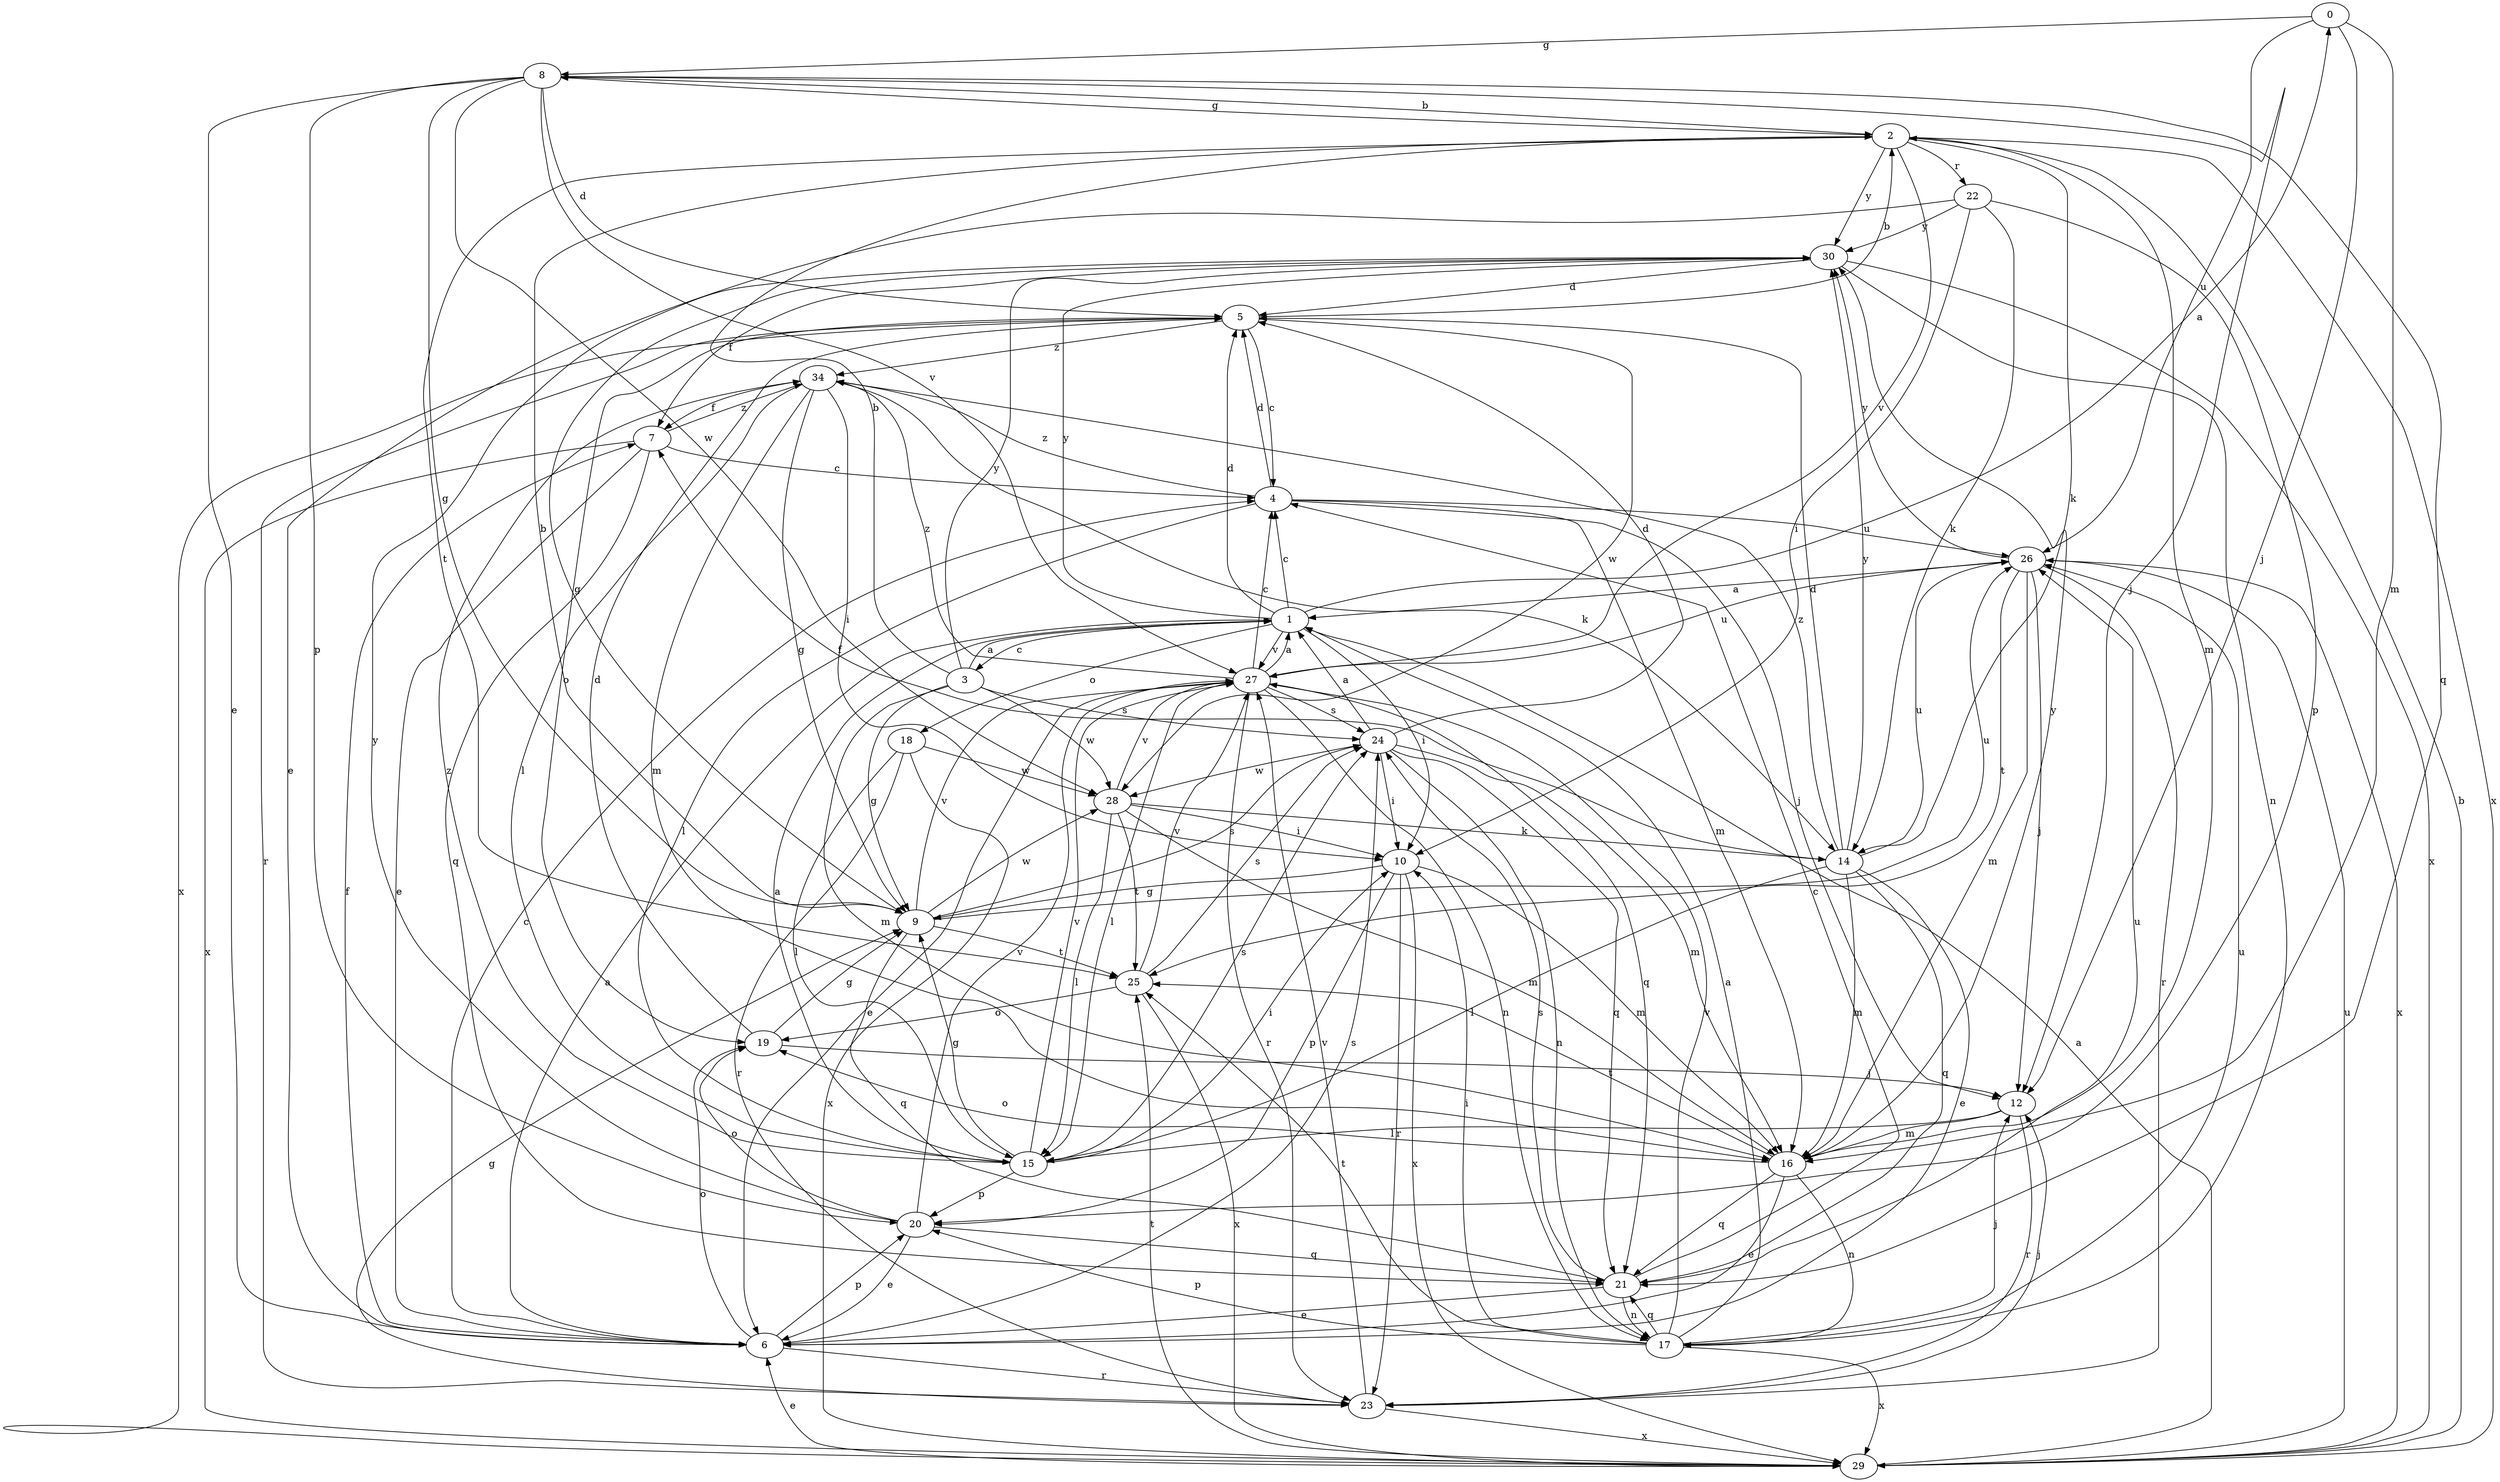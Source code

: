 strict digraph  {
0;
1;
2;
3;
4;
5;
6;
7;
8;
9;
10;
12;
14;
15;
16;
17;
18;
19;
20;
21;
22;
23;
24;
25;
26;
27;
28;
29;
30;
34;
0 -> 8  [label=g];
0 -> 12  [label=j];
0 -> 16  [label=m];
0 -> 26  [label=u];
1 -> 0  [label=a];
1 -> 3  [label=c];
1 -> 4  [label=c];
1 -> 5  [label=d];
1 -> 10  [label=i];
1 -> 18  [label=o];
1 -> 27  [label=v];
1 -> 30  [label=y];
2 -> 8  [label=g];
2 -> 14  [label=k];
2 -> 16  [label=m];
2 -> 22  [label=r];
2 -> 25  [label=t];
2 -> 27  [label=v];
2 -> 29  [label=x];
2 -> 30  [label=y];
3 -> 1  [label=a];
3 -> 2  [label=b];
3 -> 9  [label=g];
3 -> 16  [label=m];
3 -> 24  [label=s];
3 -> 28  [label=w];
3 -> 30  [label=y];
4 -> 5  [label=d];
4 -> 12  [label=j];
4 -> 15  [label=l];
4 -> 16  [label=m];
4 -> 26  [label=u];
4 -> 34  [label=z];
5 -> 2  [label=b];
5 -> 4  [label=c];
5 -> 19  [label=o];
5 -> 23  [label=r];
5 -> 28  [label=w];
5 -> 29  [label=x];
5 -> 34  [label=z];
6 -> 1  [label=a];
6 -> 4  [label=c];
6 -> 7  [label=f];
6 -> 19  [label=o];
6 -> 20  [label=p];
6 -> 23  [label=r];
6 -> 24  [label=s];
7 -> 4  [label=c];
7 -> 6  [label=e];
7 -> 21  [label=q];
7 -> 29  [label=x];
7 -> 34  [label=z];
8 -> 2  [label=b];
8 -> 5  [label=d];
8 -> 6  [label=e];
8 -> 9  [label=g];
8 -> 12  [label=j];
8 -> 20  [label=p];
8 -> 21  [label=q];
8 -> 27  [label=v];
8 -> 28  [label=w];
9 -> 2  [label=b];
9 -> 21  [label=q];
9 -> 24  [label=s];
9 -> 25  [label=t];
9 -> 26  [label=u];
9 -> 27  [label=v];
9 -> 28  [label=w];
10 -> 9  [label=g];
10 -> 16  [label=m];
10 -> 20  [label=p];
10 -> 23  [label=r];
10 -> 29  [label=x];
12 -> 15  [label=l];
12 -> 16  [label=m];
12 -> 23  [label=r];
14 -> 5  [label=d];
14 -> 6  [label=e];
14 -> 7  [label=f];
14 -> 15  [label=l];
14 -> 16  [label=m];
14 -> 21  [label=q];
14 -> 26  [label=u];
14 -> 30  [label=y];
14 -> 34  [label=z];
15 -> 1  [label=a];
15 -> 9  [label=g];
15 -> 10  [label=i];
15 -> 20  [label=p];
15 -> 24  [label=s];
15 -> 27  [label=v];
15 -> 34  [label=z];
16 -> 6  [label=e];
16 -> 17  [label=n];
16 -> 19  [label=o];
16 -> 21  [label=q];
16 -> 25  [label=t];
16 -> 30  [label=y];
17 -> 1  [label=a];
17 -> 10  [label=i];
17 -> 12  [label=j];
17 -> 20  [label=p];
17 -> 21  [label=q];
17 -> 25  [label=t];
17 -> 26  [label=u];
17 -> 27  [label=v];
17 -> 29  [label=x];
18 -> 15  [label=l];
18 -> 23  [label=r];
18 -> 28  [label=w];
18 -> 29  [label=x];
19 -> 5  [label=d];
19 -> 9  [label=g];
19 -> 12  [label=j];
20 -> 6  [label=e];
20 -> 19  [label=o];
20 -> 21  [label=q];
20 -> 27  [label=v];
20 -> 30  [label=y];
21 -> 4  [label=c];
21 -> 6  [label=e];
21 -> 17  [label=n];
21 -> 24  [label=s];
21 -> 26  [label=u];
22 -> 6  [label=e];
22 -> 10  [label=i];
22 -> 14  [label=k];
22 -> 20  [label=p];
22 -> 30  [label=y];
23 -> 9  [label=g];
23 -> 12  [label=j];
23 -> 27  [label=v];
23 -> 29  [label=x];
24 -> 1  [label=a];
24 -> 5  [label=d];
24 -> 10  [label=i];
24 -> 16  [label=m];
24 -> 17  [label=n];
24 -> 21  [label=q];
24 -> 28  [label=w];
25 -> 19  [label=o];
25 -> 24  [label=s];
25 -> 27  [label=v];
25 -> 29  [label=x];
26 -> 1  [label=a];
26 -> 12  [label=j];
26 -> 16  [label=m];
26 -> 23  [label=r];
26 -> 25  [label=t];
26 -> 29  [label=x];
26 -> 30  [label=y];
27 -> 1  [label=a];
27 -> 4  [label=c];
27 -> 6  [label=e];
27 -> 15  [label=l];
27 -> 17  [label=n];
27 -> 21  [label=q];
27 -> 23  [label=r];
27 -> 24  [label=s];
27 -> 26  [label=u];
27 -> 34  [label=z];
28 -> 10  [label=i];
28 -> 14  [label=k];
28 -> 15  [label=l];
28 -> 16  [label=m];
28 -> 25  [label=t];
28 -> 27  [label=v];
29 -> 1  [label=a];
29 -> 2  [label=b];
29 -> 6  [label=e];
29 -> 25  [label=t];
29 -> 26  [label=u];
30 -> 5  [label=d];
30 -> 7  [label=f];
30 -> 9  [label=g];
30 -> 17  [label=n];
30 -> 29  [label=x];
34 -> 7  [label=f];
34 -> 9  [label=g];
34 -> 10  [label=i];
34 -> 14  [label=k];
34 -> 15  [label=l];
34 -> 16  [label=m];
}
